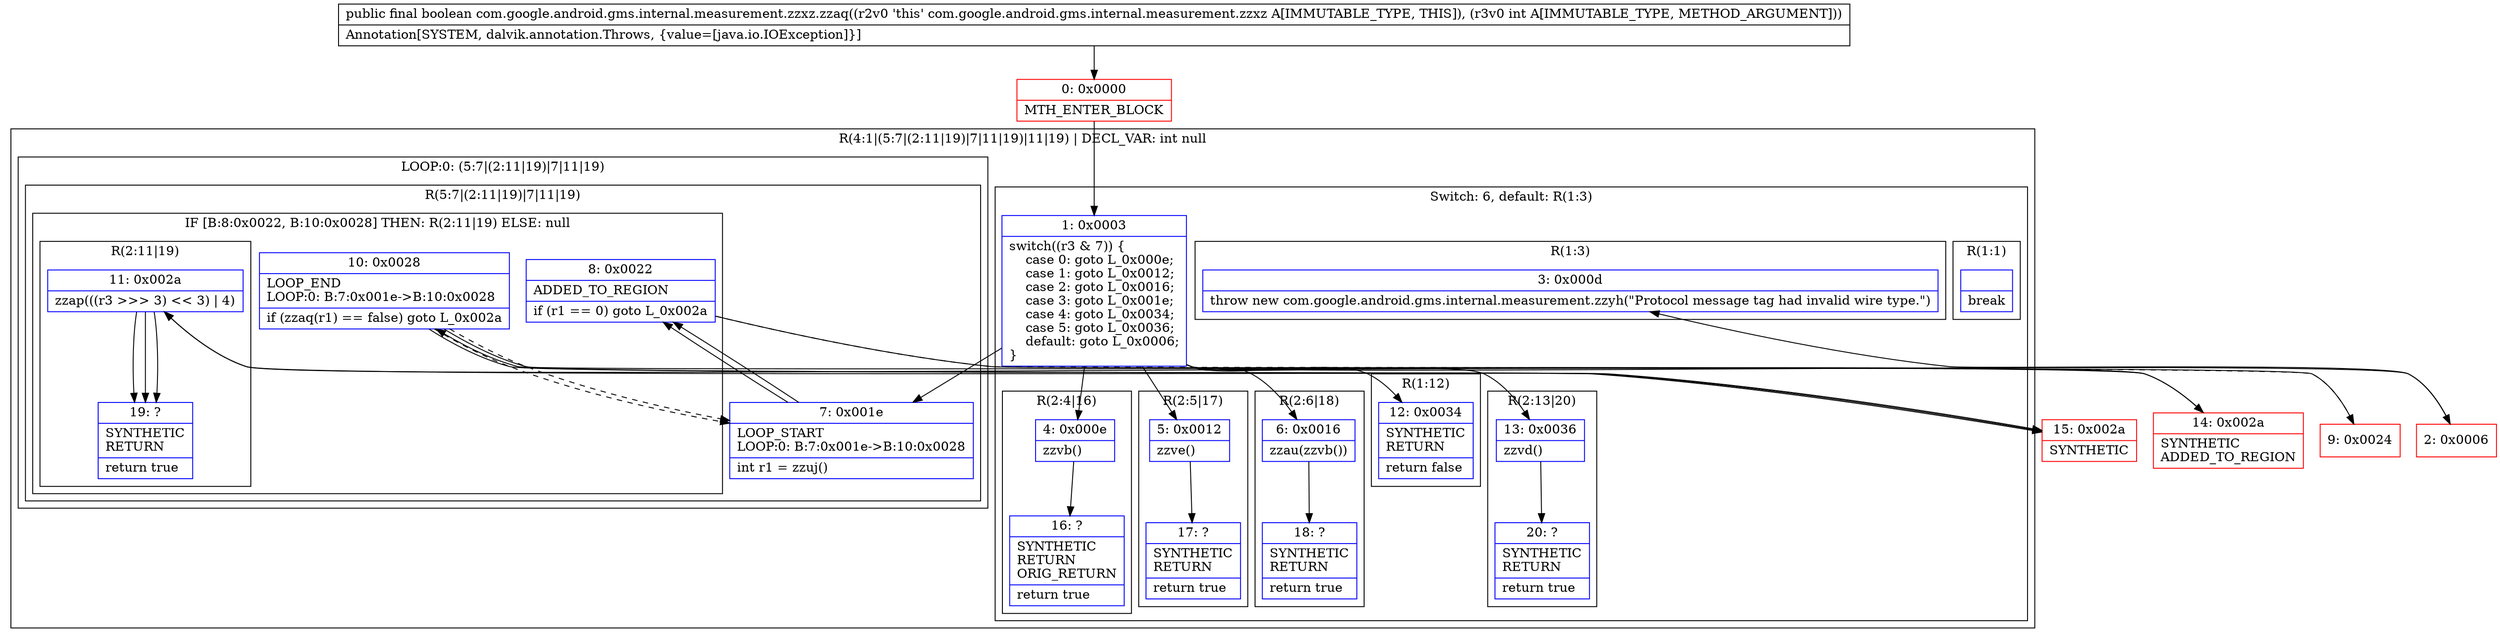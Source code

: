 digraph "CFG forcom.google.android.gms.internal.measurement.zzxz.zzaq(I)Z" {
subgraph cluster_Region_1889621636 {
label = "R(4:1|(5:7|(2:11|19)|7|11|19)|11|19) | DECL_VAR: int null\l";
node [shape=record,color=blue];
subgraph cluster_SwitchRegion_201241422 {
label = "Switch: 6, default: R(1:3)";
node [shape=record,color=blue];
Node_1 [shape=record,label="{1\:\ 0x0003|switch((r3 & 7)) \{\l    case 0: goto L_0x000e;\l    case 1: goto L_0x0012;\l    case 2: goto L_0x0016;\l    case 3: goto L_0x001e;\l    case 4: goto L_0x0034;\l    case 5: goto L_0x0036;\l    default: goto L_0x0006;\l\}\l}"];
subgraph cluster_Region_163544890 {
label = "R(2:4|16)";
node [shape=record,color=blue];
Node_4 [shape=record,label="{4\:\ 0x000e|zzvb()\l}"];
Node_16 [shape=record,label="{16\:\ ?|SYNTHETIC\lRETURN\lORIG_RETURN\l|return true\l}"];
}
subgraph cluster_Region_1464403107 {
label = "R(2:5|17)";
node [shape=record,color=blue];
Node_5 [shape=record,label="{5\:\ 0x0012|zzve()\l}"];
Node_17 [shape=record,label="{17\:\ ?|SYNTHETIC\lRETURN\l|return true\l}"];
}
subgraph cluster_Region_765885880 {
label = "R(2:6|18)";
node [shape=record,color=blue];
Node_6 [shape=record,label="{6\:\ 0x0016|zzau(zzvb())\l}"];
Node_18 [shape=record,label="{18\:\ ?|SYNTHETIC\lRETURN\l|return true\l}"];
}
subgraph cluster_Region_1396498305 {
label = "R(1:1)";
node [shape=record,color=blue];
Node_InsnContainer_562572403 [shape=record,label="{|break\l}"];
}
subgraph cluster_Region_1048271101 {
label = "R(1:12)";
node [shape=record,color=blue];
Node_12 [shape=record,label="{12\:\ 0x0034|SYNTHETIC\lRETURN\l|return false\l}"];
}
subgraph cluster_Region_539932983 {
label = "R(2:13|20)";
node [shape=record,color=blue];
Node_13 [shape=record,label="{13\:\ 0x0036|zzvd()\l}"];
Node_20 [shape=record,label="{20\:\ ?|SYNTHETIC\lRETURN\l|return true\l}"];
}
subgraph cluster_Region_366721636 {
label = "R(1:3)";
node [shape=record,color=blue];
Node_3 [shape=record,label="{3\:\ 0x000d|throw new com.google.android.gms.internal.measurement.zzyh(\"Protocol message tag had invalid wire type.\")\l}"];
}
}
subgraph cluster_LoopRegion_1974704243 {
label = "LOOP:0: (5:7|(2:11|19)|7|11|19)";
node [shape=record,color=blue];
Node_10 [shape=record,label="{10\:\ 0x0028|LOOP_END\lLOOP:0: B:7:0x001e\-\>B:10:0x0028\l|if (zzaq(r1) == false) goto L_0x002a\l}"];
subgraph cluster_Region_1658604116 {
label = "R(5:7|(2:11|19)|7|11|19)";
node [shape=record,color=blue];
Node_7 [shape=record,label="{7\:\ 0x001e|LOOP_START\lLOOP:0: B:7:0x001e\-\>B:10:0x0028\l|int r1 = zzuj()\l}"];
subgraph cluster_IfRegion_1051262987 {
label = "IF [B:8:0x0022, B:10:0x0028] THEN: R(2:11|19) ELSE: null";
node [shape=record,color=blue];
Node_8 [shape=record,label="{8\:\ 0x0022|ADDED_TO_REGION\l|if (r1 == 0) goto L_0x002a\l}"];
Node_10 [shape=record,label="{10\:\ 0x0028|LOOP_END\lLOOP:0: B:7:0x001e\-\>B:10:0x0028\l|if (zzaq(r1) == false) goto L_0x002a\l}"];
subgraph cluster_Region_1968240408 {
label = "R(2:11|19)";
node [shape=record,color=blue];
Node_11 [shape=record,label="{11\:\ 0x002a|zzap(((r3 \>\>\> 3) \<\< 3) \| 4)\l}"];
Node_19 [shape=record,label="{19\:\ ?|SYNTHETIC\lRETURN\l|return true\l}"];
}
}
Node_7 [shape=record,label="{7\:\ 0x001e|LOOP_START\lLOOP:0: B:7:0x001e\-\>B:10:0x0028\l|int r1 = zzuj()\l}"];
Node_11 [shape=record,label="{11\:\ 0x002a|zzap(((r3 \>\>\> 3) \<\< 3) \| 4)\l}"];
Node_19 [shape=record,label="{19\:\ ?|SYNTHETIC\lRETURN\l|return true\l}"];
}
}
Node_11 [shape=record,label="{11\:\ 0x002a|zzap(((r3 \>\>\> 3) \<\< 3) \| 4)\l}"];
Node_19 [shape=record,label="{19\:\ ?|SYNTHETIC\lRETURN\l|return true\l}"];
}
Node_0 [shape=record,color=red,label="{0\:\ 0x0000|MTH_ENTER_BLOCK\l}"];
Node_2 [shape=record,color=red,label="{2\:\ 0x0006}"];
Node_9 [shape=record,color=red,label="{9\:\ 0x0024}"];
Node_14 [shape=record,color=red,label="{14\:\ 0x002a|SYNTHETIC\lADDED_TO_REGION\l}"];
Node_15 [shape=record,color=red,label="{15\:\ 0x002a|SYNTHETIC\l}"];
MethodNode[shape=record,label="{public final boolean com.google.android.gms.internal.measurement.zzxz.zzaq((r2v0 'this' com.google.android.gms.internal.measurement.zzxz A[IMMUTABLE_TYPE, THIS]), (r3v0 int A[IMMUTABLE_TYPE, METHOD_ARGUMENT]))  | Annotation[SYSTEM, dalvik.annotation.Throws, \{value=[java.io.IOException]\}]\l}"];
MethodNode -> Node_0;
Node_1 -> Node_2;
Node_1 -> Node_4;
Node_1 -> Node_5;
Node_1 -> Node_6;
Node_1 -> Node_7;
Node_1 -> Node_12;
Node_1 -> Node_13;
Node_4 -> Node_16;
Node_5 -> Node_17;
Node_6 -> Node_18;
Node_13 -> Node_20;
Node_10 -> Node_7[style=dashed];
Node_10 -> Node_15;
Node_7 -> Node_8;
Node_8 -> Node_9[style=dashed];
Node_8 -> Node_14;
Node_10 -> Node_7[style=dashed];
Node_10 -> Node_15;
Node_11 -> Node_19;
Node_7 -> Node_8;
Node_11 -> Node_19;
Node_11 -> Node_19;
Node_0 -> Node_1;
Node_2 -> Node_3;
Node_9 -> Node_10;
Node_14 -> Node_11;
Node_15 -> Node_11;
}

